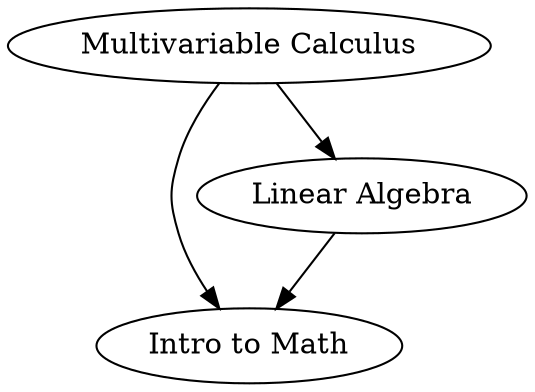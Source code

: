 digraph {
"Intro to Math"
"Linear Algebra"
"Linear Algebra"->"Intro to Math"
"Multivariable Calculus"
"Multivariable Calculus"->"Intro to Math"
"Multivariable Calculus"->"Linear Algebra"
}
